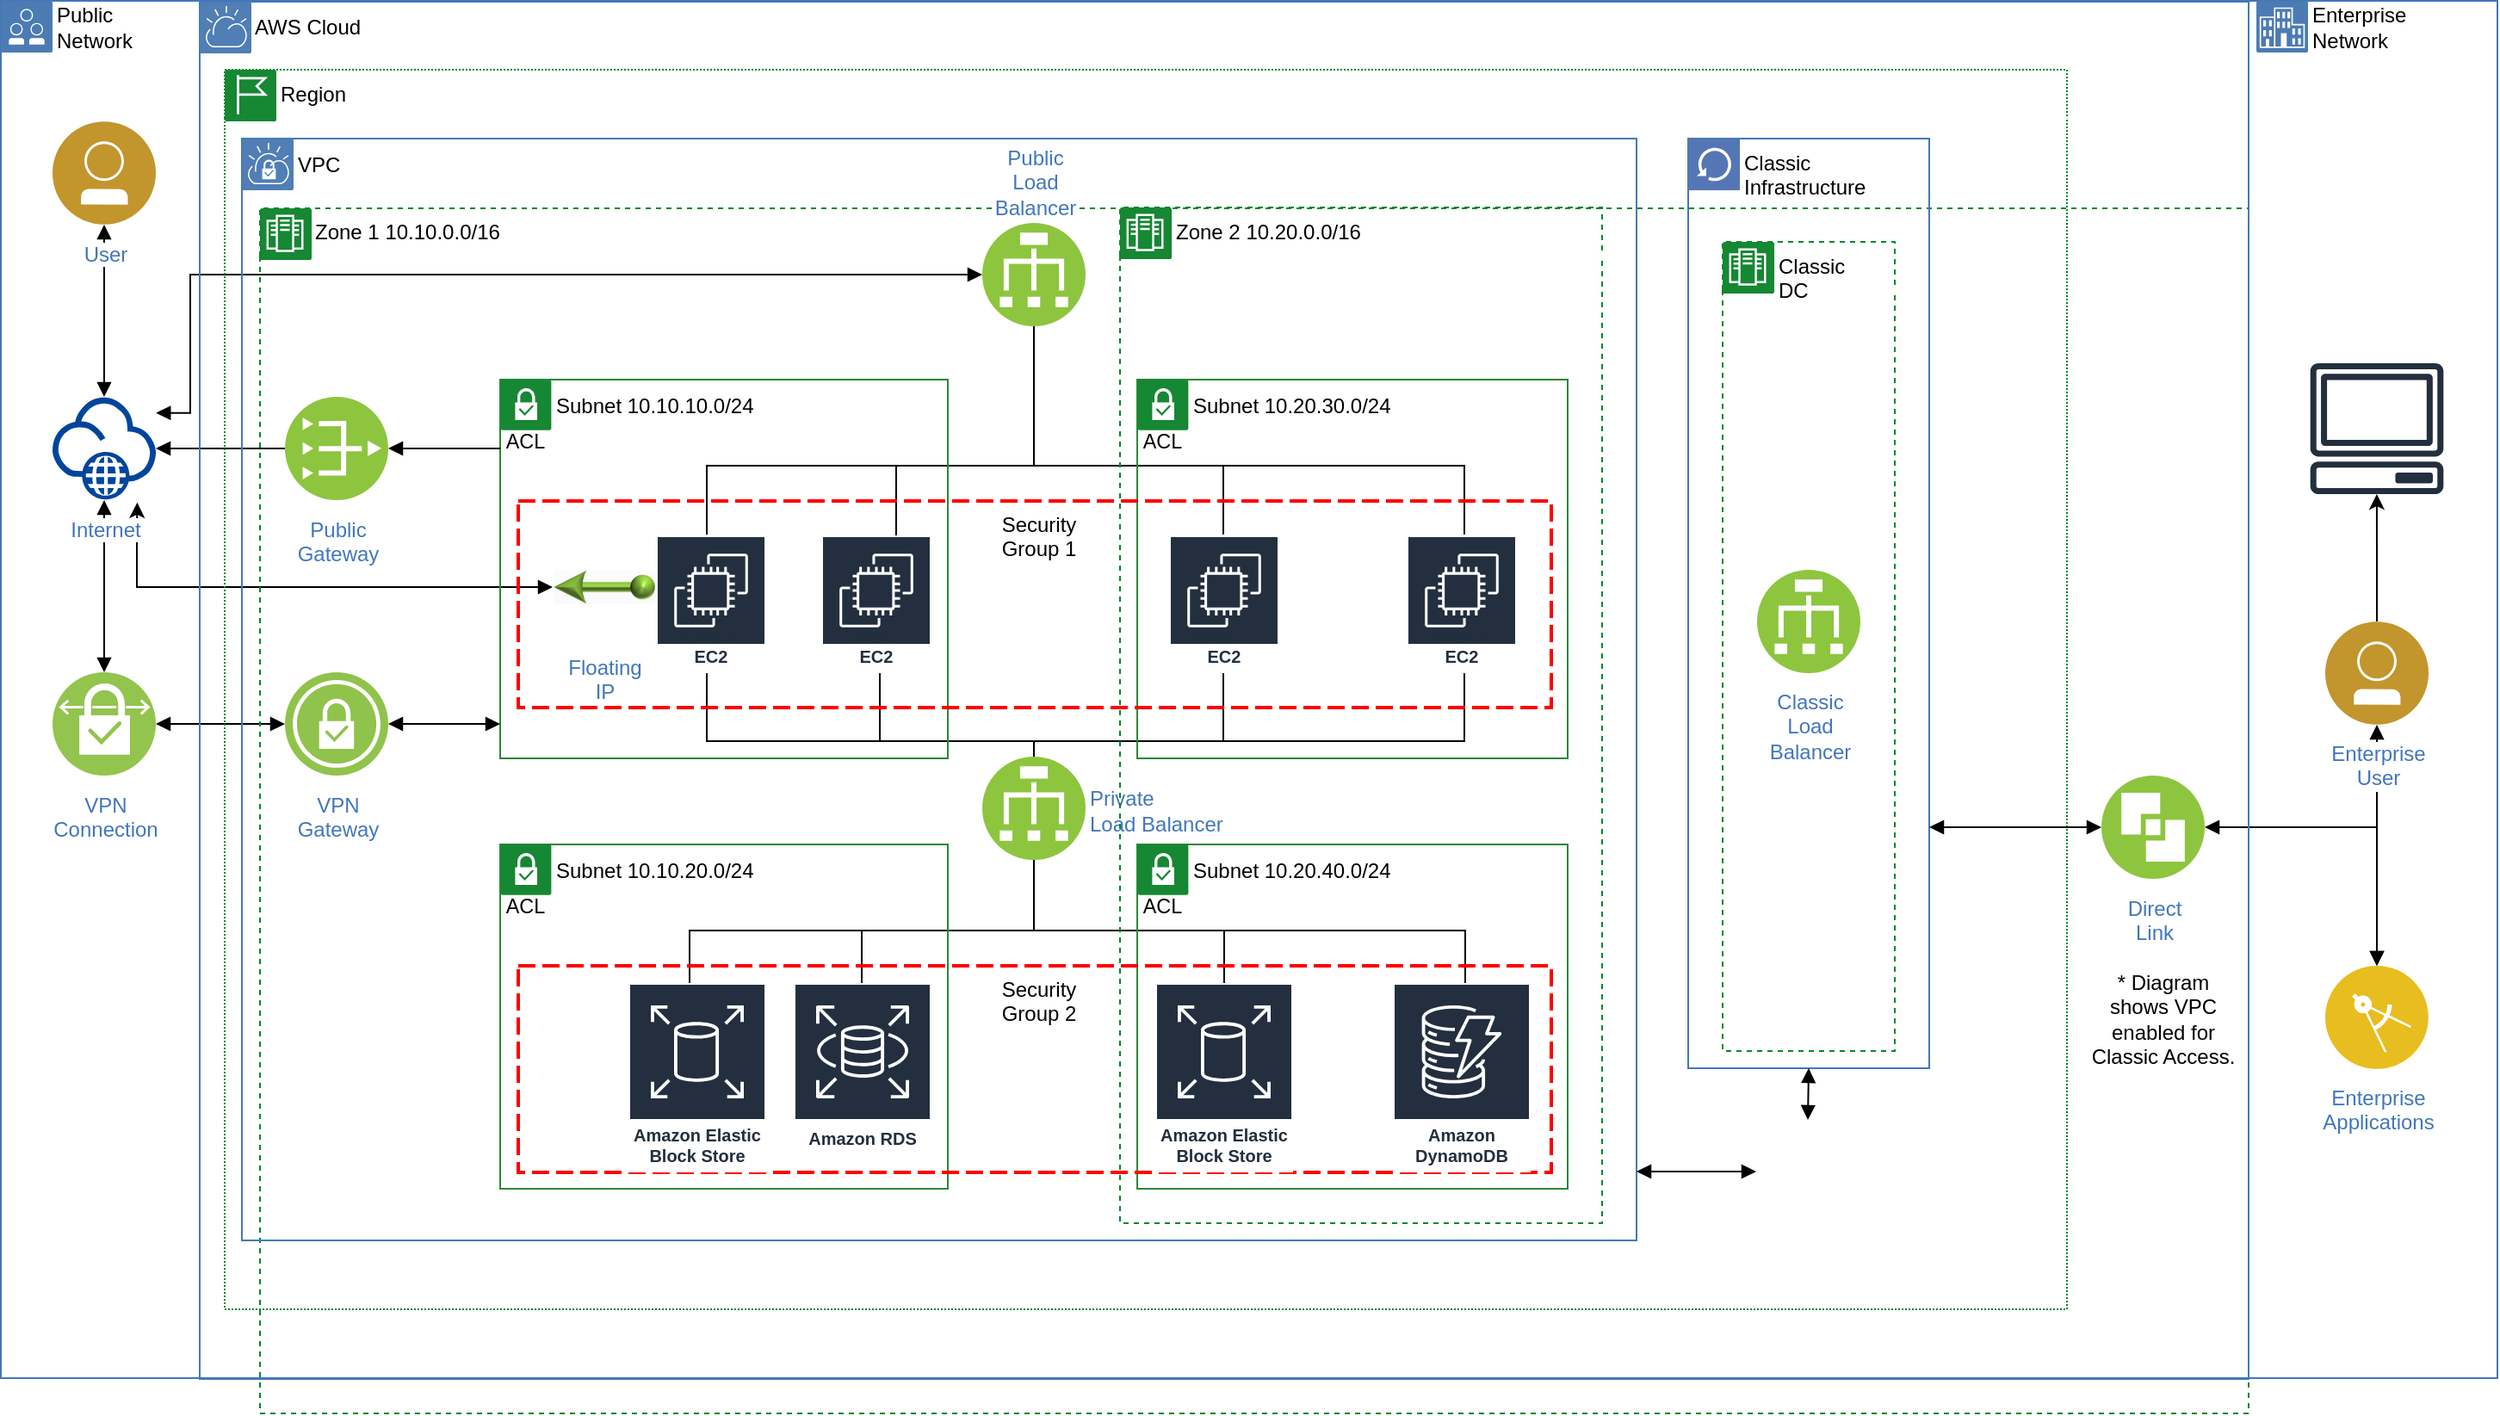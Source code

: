 <mxfile version="13.10.6" type="github">
  <diagram id="GNU3i8hCxYjH3E0Nk9u4" name="Page-1">
    <mxGraphModel dx="1673" dy="896" grid="1" gridSize="10" guides="1" tooltips="1" connect="1" arrows="1" fold="1" page="1" pageScale="1" pageWidth="850" pageHeight="1100" math="0" shadow="0">
      <root>
        <mxCell id="0" />
        <mxCell id="1" parent="0" />
        <mxCell id="FXCXVvDxTQtwc45PbP1s-120" style="edgeStyle=orthogonalEdgeStyle;rounded=0;orthogonalLoop=1;jettySize=auto;html=1;startArrow=block;startFill=1;endArrow=block;endFill=1;" parent="1" source="FXCXVvDxTQtwc45PbP1s-93" target="FXCXVvDxTQtwc45PbP1s-94" edge="1">
          <mxGeometry relative="1" as="geometry" />
        </mxCell>
        <mxCell id="FXCXVvDxTQtwc45PbP1s-121" style="edgeStyle=orthogonalEdgeStyle;rounded=0;orthogonalLoop=1;jettySize=auto;html=1;startArrow=block;startFill=1;endArrow=block;endFill=1;" parent="1" source="FXCXVvDxTQtwc45PbP1s-94" target="FXCXVvDxTQtwc45PbP1s-95" edge="1">
          <mxGeometry relative="1" as="geometry" />
        </mxCell>
        <mxCell id="FXCXVvDxTQtwc45PbP1s-122" style="edgeStyle=orthogonalEdgeStyle;rounded=0;orthogonalLoop=1;jettySize=auto;html=1;endArrow=block;endFill=1;" parent="1" source="FXCXVvDxTQtwc45PbP1s-96" target="FXCXVvDxTQtwc45PbP1s-94" edge="1">
          <mxGeometry relative="1" as="geometry" />
        </mxCell>
        <mxCell id="FXCXVvDxTQtwc45PbP1s-123" style="edgeStyle=orthogonalEdgeStyle;rounded=0;orthogonalLoop=1;jettySize=auto;html=1;startArrow=block;startFill=1;endArrow=block;endFill=1;entryX=1.002;entryY=0.156;entryDx=0;entryDy=0;entryPerimeter=0;" parent="1" source="FXCXVvDxTQtwc45PbP1s-103" target="FXCXVvDxTQtwc45PbP1s-94" edge="1">
          <mxGeometry relative="1" as="geometry">
            <Array as="points">
              <mxPoint x="233.5" y="308.5" />
              <mxPoint x="233.5" y="388.5" />
            </Array>
            <mxPoint x="223.5" y="389.5" as="targetPoint" />
          </mxGeometry>
        </mxCell>
        <mxCell id="FXCXVvDxTQtwc45PbP1s-124" style="edgeStyle=orthogonalEdgeStyle;rounded=0;orthogonalLoop=1;jettySize=auto;html=1;entryX=0.82;entryY=1.023;entryDx=0;entryDy=0;entryPerimeter=0;startArrow=block;startFill=1;" parent="1" source="FXCXVvDxTQtwc45PbP1s-100" target="FXCXVvDxTQtwc45PbP1s-94" edge="1">
          <mxGeometry relative="1" as="geometry">
            <Array as="points">
              <mxPoint x="202.5" y="489.5" />
              <mxPoint x="202.5" y="459.5" />
            </Array>
          </mxGeometry>
        </mxCell>
        <mxCell id="FXCXVvDxTQtwc45PbP1s-126" style="edgeStyle=orthogonalEdgeStyle;rounded=0;orthogonalLoop=1;jettySize=auto;html=1;endArrow=none;endFill=0;" parent="1" target="FXCXVvDxTQtwc45PbP1s-103" edge="1">
          <mxGeometry relative="1" as="geometry">
            <Array as="points">
              <mxPoint x="533.5" y="419.5" />
              <mxPoint x="723.5" y="419.5" />
            </Array>
            <mxPoint x="533.5" y="459.5" as="sourcePoint" />
          </mxGeometry>
        </mxCell>
        <mxCell id="FXCXVvDxTQtwc45PbP1s-127" style="edgeStyle=orthogonalEdgeStyle;rounded=0;orthogonalLoop=1;jettySize=auto;html=1;endArrow=none;endFill=0;" parent="1" target="FXCXVvDxTQtwc45PbP1s-103" edge="1">
          <mxGeometry relative="1" as="geometry">
            <Array as="points">
              <mxPoint x="643.5" y="419.5" />
              <mxPoint x="723.5" y="419.5" />
            </Array>
            <mxPoint x="643.471" y="461.534" as="sourcePoint" />
          </mxGeometry>
        </mxCell>
        <mxCell id="FXCXVvDxTQtwc45PbP1s-128" style="edgeStyle=orthogonalEdgeStyle;rounded=0;orthogonalLoop=1;jettySize=auto;html=1;endArrow=none;endFill=0;" parent="1" target="FXCXVvDxTQtwc45PbP1s-103" edge="1">
          <mxGeometry relative="1" as="geometry">
            <Array as="points">
              <mxPoint x="833.5" y="419.5" />
              <mxPoint x="723.5" y="419.5" />
            </Array>
            <mxPoint x="833.5" y="459.5" as="sourcePoint" />
          </mxGeometry>
        </mxCell>
        <mxCell id="FXCXVvDxTQtwc45PbP1s-129" style="edgeStyle=orthogonalEdgeStyle;rounded=0;orthogonalLoop=1;jettySize=auto;html=1;endArrow=none;endFill=0;" parent="1" target="FXCXVvDxTQtwc45PbP1s-103" edge="1">
          <mxGeometry relative="1" as="geometry">
            <Array as="points">
              <mxPoint x="973.5" y="419.5" />
              <mxPoint x="723.5" y="419.5" />
            </Array>
            <mxPoint x="973.5" y="459.5" as="sourcePoint" />
          </mxGeometry>
        </mxCell>
        <mxCell id="FXCXVvDxTQtwc45PbP1s-130" style="edgeStyle=orthogonalEdgeStyle;rounded=0;orthogonalLoop=1;jettySize=auto;html=1;endArrow=none;endFill=0;" parent="1" source="FXCXVvDxTQtwc45PbP1s-104" edge="1">
          <mxGeometry relative="1" as="geometry">
            <Array as="points">
              <mxPoint x="723.5" y="579.5" />
              <mxPoint x="533.5" y="579.5" />
            </Array>
            <mxPoint x="533.5" y="519.5" as="targetPoint" />
          </mxGeometry>
        </mxCell>
        <mxCell id="FXCXVvDxTQtwc45PbP1s-131" style="edgeStyle=orthogonalEdgeStyle;rounded=0;orthogonalLoop=1;jettySize=auto;html=1;endArrow=none;endFill=0;" parent="1" source="FXCXVvDxTQtwc45PbP1s-104" edge="1">
          <mxGeometry relative="1" as="geometry">
            <Array as="points">
              <mxPoint x="723.5" y="579.5" />
              <mxPoint x="633.5" y="579.5" />
            </Array>
            <mxPoint x="634" y="520" as="targetPoint" />
          </mxGeometry>
        </mxCell>
        <mxCell id="FXCXVvDxTQtwc45PbP1s-132" style="edgeStyle=orthogonalEdgeStyle;rounded=0;orthogonalLoop=1;jettySize=auto;html=1;endArrow=none;endFill=0;" parent="1" source="FXCXVvDxTQtwc45PbP1s-104" edge="1">
          <mxGeometry relative="1" as="geometry">
            <Array as="points">
              <mxPoint x="723.5" y="579.5" />
              <mxPoint x="833.5" y="579.5" />
            </Array>
            <mxPoint x="833.5" y="519.5" as="targetPoint" />
          </mxGeometry>
        </mxCell>
        <mxCell id="FXCXVvDxTQtwc45PbP1s-133" style="edgeStyle=orthogonalEdgeStyle;rounded=0;orthogonalLoop=1;jettySize=auto;html=1;endArrow=none;endFill=0;" parent="1" source="FXCXVvDxTQtwc45PbP1s-104" edge="1">
          <mxGeometry relative="1" as="geometry">
            <Array as="points">
              <mxPoint x="723.5" y="579.5" />
              <mxPoint x="973.5" y="579.5" />
            </Array>
            <mxPoint x="973.5" y="519.5" as="targetPoint" />
          </mxGeometry>
        </mxCell>
        <mxCell id="FXCXVvDxTQtwc45PbP1s-134" style="edgeStyle=orthogonalEdgeStyle;rounded=0;orthogonalLoop=1;jettySize=auto;html=1;startArrow=block;startFill=1;endArrow=block;endFill=1;" parent="1" source="FXCXVvDxTQtwc45PbP1s-95" target="FXCXVvDxTQtwc45PbP1s-97" edge="1">
          <mxGeometry relative="1" as="geometry" />
        </mxCell>
        <mxCell id="FXCXVvDxTQtwc45PbP1s-135" style="edgeStyle=orthogonalEdgeStyle;rounded=0;orthogonalLoop=1;jettySize=auto;html=1;endArrow=none;endFill=0;" parent="1" target="FXCXVvDxTQtwc45PbP1s-104" edge="1">
          <mxGeometry relative="1" as="geometry">
            <Array as="points">
              <mxPoint x="523.5" y="689.5" />
              <mxPoint x="723.5" y="689.5" />
            </Array>
            <mxPoint x="523.5" y="729.5" as="sourcePoint" />
          </mxGeometry>
        </mxCell>
        <mxCell id="FXCXVvDxTQtwc45PbP1s-136" style="edgeStyle=orthogonalEdgeStyle;rounded=0;orthogonalLoop=1;jettySize=auto;html=1;endArrow=none;endFill=0;" parent="1" target="FXCXVvDxTQtwc45PbP1s-104" edge="1">
          <mxGeometry relative="1" as="geometry">
            <Array as="points">
              <mxPoint x="623.5" y="689.5" />
              <mxPoint x="723.5" y="689.5" />
            </Array>
            <mxPoint x="623.5" y="729.5" as="sourcePoint" />
          </mxGeometry>
        </mxCell>
        <mxCell id="FXCXVvDxTQtwc45PbP1s-137" style="edgeStyle=orthogonalEdgeStyle;rounded=0;orthogonalLoop=1;jettySize=auto;html=1;endArrow=none;endFill=0;" parent="1" target="FXCXVvDxTQtwc45PbP1s-104" edge="1">
          <mxGeometry relative="1" as="geometry">
            <Array as="points">
              <mxPoint x="833.5" y="689.5" />
              <mxPoint x="723.5" y="689.5" />
            </Array>
            <mxPoint x="834" y="730" as="sourcePoint" />
          </mxGeometry>
        </mxCell>
        <mxCell id="FXCXVvDxTQtwc45PbP1s-138" style="edgeStyle=orthogonalEdgeStyle;rounded=0;orthogonalLoop=1;jettySize=auto;html=1;endArrow=none;endFill=0;" parent="1" target="FXCXVvDxTQtwc45PbP1s-104" edge="1">
          <mxGeometry relative="1" as="geometry">
            <Array as="points">
              <mxPoint x="973.5" y="689.5" />
              <mxPoint x="723.5" y="689.5" />
            </Array>
            <mxPoint x="974" y="730" as="sourcePoint" />
          </mxGeometry>
        </mxCell>
        <mxCell id="FXCXVvDxTQtwc45PbP1s-139" style="edgeStyle=orthogonalEdgeStyle;rounded=0;orthogonalLoop=1;jettySize=auto;html=1;endArrow=block;endFill=1;startArrow=block;startFill=1;" parent="1" source="FXCXVvDxTQtwc45PbP1s-114" target="FXCXVvDxTQtwc45PbP1s-118" edge="1">
          <mxGeometry relative="1" as="geometry">
            <Array as="points">
              <mxPoint x="1413.5" y="629.5" />
              <mxPoint x="1413.5" y="629.5" />
            </Array>
          </mxGeometry>
        </mxCell>
        <mxCell id="FXCXVvDxTQtwc45PbP1s-141" style="edgeStyle=orthogonalEdgeStyle;rounded=0;orthogonalLoop=1;jettySize=auto;html=1;endArrow=block;endFill=1;startArrow=block;startFill=1;" parent="1" source="FXCXVvDxTQtwc45PbP1s-118" target="FXCXVvDxTQtwc45PbP1s-117" edge="1">
          <mxGeometry relative="1" as="geometry" />
        </mxCell>
        <mxCell id="FXCXVvDxTQtwc45PbP1s-143" value="Subnet 10.10.20.0/24" style="swimlane;fontStyle=0;horizontal=1;collapsible=0;startSize=28;swimlaneLine=0;swimlaneFillColor=none;fillColor=none;rounded=0;whiteSpace=wrap;html=1;absoluteArcSize=1;arcSize=12;strokeColor=#2A8838;verticalAlign=top;align=left;spacingLeft=30;spacingTop=1;dashed=0;strokeWidth=1;" parent="1" vertex="1">
          <mxGeometry x="413.5" y="639.5" width="260" height="200" as="geometry" />
        </mxCell>
        <mxCell id="FXCXVvDxTQtwc45PbP1s-144" value="" style="aspect=fixed;perimeter=ellipsePerimeter;html=1;align=center;shadow=0;dashed=0;fontColor=#4277BB;labelBackgroundColor=#ffffff;fontSize=12;spacingTop=3;image;image=img/lib/ibm/vpc/SubnetTag.svg;part=1;" parent="FXCXVvDxTQtwc45PbP1s-143" vertex="1">
          <mxGeometry width="30" height="40" as="geometry" />
        </mxCell>
        <mxCell id="FXCXVvDxTQtwc45PbP1s-147" value="Subnet 10.20.40.0/24" style="swimlane;fontStyle=0;horizontal=1;collapsible=0;startSize=28;swimlaneLine=0;swimlaneFillColor=none;fillColor=none;rounded=0;whiteSpace=wrap;html=1;absoluteArcSize=1;arcSize=12;strokeColor=#2A8838;verticalAlign=top;align=left;spacingLeft=30;spacingTop=1;dashed=0;strokeWidth=1;" parent="1" vertex="1">
          <mxGeometry x="783.5" y="639.5" width="250" height="200" as="geometry" />
        </mxCell>
        <mxCell id="FXCXVvDxTQtwc45PbP1s-148" value="" style="aspect=fixed;perimeter=ellipsePerimeter;html=1;align=center;shadow=0;dashed=0;fontColor=#4277BB;labelBackgroundColor=#ffffff;fontSize=12;spacingTop=3;image;image=img/lib/ibm/vpc/SubnetTag.svg;part=1;" parent="FXCXVvDxTQtwc45PbP1s-147" vertex="1">
          <mxGeometry width="30" height="40" as="geometry" />
        </mxCell>
        <mxCell id="FXCXVvDxTQtwc45PbP1s-149" value="Subnet 10.10.10.0/24" style="swimlane;fontStyle=0;horizontal=1;collapsible=0;startSize=28;swimlaneLine=0;swimlaneFillColor=none;fillColor=none;rounded=0;whiteSpace=wrap;html=1;absoluteArcSize=1;arcSize=12;strokeColor=#2A8838;verticalAlign=top;align=left;spacingLeft=30;spacingTop=1;dashed=0;strokeWidth=1;" parent="1" vertex="1">
          <mxGeometry x="413.5" y="369.5" width="260" height="220" as="geometry" />
        </mxCell>
        <mxCell id="FXCXVvDxTQtwc45PbP1s-150" value="" style="aspect=fixed;perimeter=ellipsePerimeter;html=1;align=center;shadow=0;dashed=0;fontColor=#4277BB;labelBackgroundColor=#ffffff;fontSize=12;spacingTop=3;image;image=img/lib/ibm/vpc/SubnetTag.svg;part=1;" parent="FXCXVvDxTQtwc45PbP1s-149" vertex="1">
          <mxGeometry width="30" height="40" as="geometry" />
        </mxCell>
        <mxCell id="FXCXVvDxTQtwc45PbP1s-151" value="Subnet 10.20.30.0/24" style="swimlane;fontStyle=0;horizontal=1;collapsible=0;startSize=28;swimlaneLine=0;swimlaneFillColor=none;fillColor=none;rounded=0;whiteSpace=wrap;html=1;absoluteArcSize=1;arcSize=12;strokeColor=#2A8838;verticalAlign=top;align=left;spacingLeft=30;spacingTop=1;dashed=0;strokeWidth=1;" parent="1" vertex="1">
          <mxGeometry x="783.5" y="369.5" width="250" height="220" as="geometry" />
        </mxCell>
        <mxCell id="FXCXVvDxTQtwc45PbP1s-152" value="" style="aspect=fixed;perimeter=ellipsePerimeter;html=1;align=center;shadow=0;dashed=0;fontColor=#4277BB;labelBackgroundColor=#ffffff;fontSize=12;spacingTop=3;image;image=img/lib/ibm/vpc/SubnetTag.svg;part=1;" parent="FXCXVvDxTQtwc45PbP1s-151" vertex="1">
          <mxGeometry width="30" height="40" as="geometry" />
        </mxCell>
        <mxCell id="FXCXVvDxTQtwc45PbP1s-153" value="Zone 1 10.10.0.0/16" style="swimlane;fontStyle=0;horizontal=1;collapsible=0;startSize=28;swimlaneLine=0;swimlaneFillColor=none;fillColor=none;rounded=0;whiteSpace=wrap;html=1;absoluteArcSize=1;arcSize=0;strokeColor=#00882B;verticalAlign=top;align=left;spacingLeft=30;dashed=1;strokeWidth=1;container=1;" parent="1" vertex="1">
          <mxGeometry x="274" y="270" width="1155" height="700" as="geometry" />
        </mxCell>
        <mxCell id="FXCXVvDxTQtwc45PbP1s-154" value="" style="aspect=fixed;perimeter=ellipsePerimeter;html=1;align=center;shadow=0;dashed=0;fontColor=#4277BB;labelBackgroundColor=#ffffff;fontSize=12;spacingTop=3;image;image=img/lib/ibm/vpc/ZoneTag.svg;part=1;" parent="FXCXVvDxTQtwc45PbP1s-153" vertex="1">
          <mxGeometry width="30" height="30" as="geometry" />
        </mxCell>
        <mxCell id="FXCXVvDxTQtwc45PbP1s-159" value="Security&lt;br&gt;Group 2" style="rounded=0;whiteSpace=wrap;html=1;absoluteArcSize=1;arcSize=0;strokeColor=#FD0000;fillColor=none;verticalAlign=top;align=center;spacingLeft=5;dashed=1;dashPattern=5 2;labelPosition=center;verticalLabelPosition=middle;strokeWidth=2;" parent="FXCXVvDxTQtwc45PbP1s-153" vertex="1">
          <mxGeometry x="150" y="440" width="600" height="120" as="geometry" />
        </mxCell>
        <mxCell id="FXCXVvDxTQtwc45PbP1s-160" value="Security&lt;br&gt;Group 1" style="rounded=0;whiteSpace=wrap;html=1;absoluteArcSize=1;arcSize=0;strokeColor=#FD0000;fillColor=none;verticalAlign=top;align=center;spacingLeft=5;dashed=1;dashPattern=5 2;labelPosition=center;verticalLabelPosition=middle;strokeWidth=2;" parent="FXCXVvDxTQtwc45PbP1s-153" vertex="1">
          <mxGeometry x="150" y="170" width="600" height="120" as="geometry" />
        </mxCell>
        <mxCell id="FXCXVvDxTQtwc45PbP1s-100" value="Floating&lt;br&gt;IP" style="aspect=fixed;perimeter=ellipsePerimeter;html=1;align=center;shadow=0;dashed=0;fontColor=#4277BB;labelBackgroundColor=#ffffff;fontSize=12;spacingTop=3;image;image=img/lib/ibm/vpc/FloatingIP.svg;flipH=1;" parent="FXCXVvDxTQtwc45PbP1s-153" vertex="1">
          <mxGeometry x="170" y="190" width="60" height="60" as="geometry" />
        </mxCell>
        <mxCell id="MIL3UYVcRwOKUu0OYdYa-2" value="Amazon EC2" style="outlineConnect=0;fontColor=#232F3E;gradientColor=none;strokeColor=#ffffff;fillColor=#232F3E;dashed=0;verticalLabelPosition=middle;verticalAlign=bottom;align=center;html=1;whiteSpace=wrap;fontSize=10;fontStyle=1;spacing=3;shape=mxgraph.aws4.productIcon;prIcon=mxgraph.aws4.ec2;" vertex="1" parent="FXCXVvDxTQtwc45PbP1s-153">
          <mxGeometry x="230" y="190" width="64" height="80" as="geometry" />
        </mxCell>
        <mxCell id="MIL3UYVcRwOKUu0OYdYa-3" value="Amazon EC2" style="outlineConnect=0;fontColor=#232F3E;gradientColor=none;strokeColor=#ffffff;fillColor=#232F3E;dashed=0;verticalLabelPosition=middle;verticalAlign=bottom;align=center;html=1;whiteSpace=wrap;fontSize=10;fontStyle=1;spacing=3;shape=mxgraph.aws4.productIcon;prIcon=mxgraph.aws4.ec2;" vertex="1" parent="FXCXVvDxTQtwc45PbP1s-153">
          <mxGeometry x="326" y="190" width="64" height="80" as="geometry" />
        </mxCell>
        <mxCell id="MIL3UYVcRwOKUu0OYdYa-4" value="Amazon EC2" style="outlineConnect=0;fontColor=#232F3E;gradientColor=none;strokeColor=#ffffff;fillColor=#232F3E;dashed=0;verticalLabelPosition=middle;verticalAlign=bottom;align=center;html=1;whiteSpace=wrap;fontSize=10;fontStyle=1;spacing=3;shape=mxgraph.aws4.productIcon;prIcon=mxgraph.aws4.ec2;" vertex="1" parent="FXCXVvDxTQtwc45PbP1s-153">
          <mxGeometry x="528" y="190" width="64" height="80" as="geometry" />
        </mxCell>
        <mxCell id="MIL3UYVcRwOKUu0OYdYa-5" value="Amazon EC2" style="outlineConnect=0;fontColor=#232F3E;gradientColor=none;strokeColor=#ffffff;fillColor=#232F3E;dashed=0;verticalLabelPosition=middle;verticalAlign=bottom;align=center;html=1;whiteSpace=wrap;fontSize=10;fontStyle=1;spacing=3;shape=mxgraph.aws4.productIcon;prIcon=mxgraph.aws4.ec2;" vertex="1" parent="FXCXVvDxTQtwc45PbP1s-153">
          <mxGeometry x="666" y="190" width="64" height="80" as="geometry" />
        </mxCell>
        <mxCell id="FXCXVvDxTQtwc45PbP1s-170" value="AWS Cloud" style="swimlane;fontStyle=0;horizontal=1;collapsible=0;startSize=28;swimlaneLine=0;swimlaneFillColor=none;fillColor=none;rounded=0;whiteSpace=wrap;html=1;absoluteArcSize=1;arcSize=12;strokeColor=#417CB9;verticalAlign=top;align=left;spacingLeft=30;spacingTop=1;dashed=0;strokeWidth=1;" parent="FXCXVvDxTQtwc45PbP1s-153" vertex="1">
          <mxGeometry x="-35" y="-120" width="1190" height="800" as="geometry" />
        </mxCell>
        <mxCell id="FXCXVvDxTQtwc45PbP1s-171" value="" style="aspect=fixed;perimeter=ellipsePerimeter;html=1;align=center;shadow=0;dashed=0;fontColor=#4277BB;labelBackgroundColor=#ffffff;fontSize=12;spacingTop=3;image;image=img/lib/ibm/vpc/CloudTag.svg;part=1;" parent="FXCXVvDxTQtwc45PbP1s-170" vertex="1">
          <mxGeometry width="30" height="30" as="geometry" />
        </mxCell>
        <mxCell id="8mZ1clYOEjptnx82fnUx-1" value="* Diagram&lt;br&gt;shows VPC&lt;br&gt;enabled for&lt;br&gt;Classic Access." style="text;html=1;resizable=0;points=[];autosize=1;align=center;verticalAlign=top;spacingTop=-4;" parent="FXCXVvDxTQtwc45PbP1s-170" vertex="1">
          <mxGeometry x="1090" y="560" width="100" height="50" as="geometry" />
        </mxCell>
        <mxCell id="MIL3UYVcRwOKUu0OYdYa-7" value="Amazon RDS" style="outlineConnect=0;fontColor=#232F3E;gradientColor=none;strokeColor=#ffffff;fillColor=#232F3E;dashed=0;verticalLabelPosition=middle;verticalAlign=bottom;align=center;html=1;whiteSpace=wrap;fontSize=10;fontStyle=1;spacing=3;shape=mxgraph.aws4.productIcon;prIcon=mxgraph.aws4.rds;" vertex="1" parent="FXCXVvDxTQtwc45PbP1s-153">
          <mxGeometry x="310" y="450" width="80" height="100" as="geometry" />
        </mxCell>
        <mxCell id="MIL3UYVcRwOKUu0OYdYa-8" value="Amazon Elastic Block Store" style="outlineConnect=0;fontColor=#232F3E;gradientColor=none;strokeColor=#ffffff;fillColor=#232F3E;dashed=0;verticalLabelPosition=middle;verticalAlign=bottom;align=center;html=1;whiteSpace=wrap;fontSize=10;fontStyle=1;spacing=3;shape=mxgraph.aws4.productIcon;prIcon=mxgraph.aws4.elastic_block_store;" vertex="1" parent="FXCXVvDxTQtwc45PbP1s-153">
          <mxGeometry x="214" y="450" width="80" height="110" as="geometry" />
        </mxCell>
        <mxCell id="MIL3UYVcRwOKUu0OYdYa-24" value="Amazon Elastic Block Store" style="outlineConnect=0;fontColor=#232F3E;gradientColor=none;strokeColor=#ffffff;fillColor=#232F3E;dashed=0;verticalLabelPosition=middle;verticalAlign=bottom;align=center;html=1;whiteSpace=wrap;fontSize=10;fontStyle=1;spacing=3;shape=mxgraph.aws4.productIcon;prIcon=mxgraph.aws4.elastic_block_store;" vertex="1" parent="FXCXVvDxTQtwc45PbP1s-153">
          <mxGeometry x="520" y="450" width="80" height="110" as="geometry" />
        </mxCell>
        <mxCell id="MIL3UYVcRwOKUu0OYdYa-25" value="Amazon DynamoDB" style="outlineConnect=0;fontColor=#232F3E;gradientColor=none;strokeColor=#ffffff;fillColor=#232F3E;dashed=0;verticalLabelPosition=middle;verticalAlign=bottom;align=center;html=1;whiteSpace=wrap;fontSize=10;fontStyle=1;spacing=3;shape=mxgraph.aws4.productIcon;prIcon=mxgraph.aws4.dynamodb;" vertex="1" parent="FXCXVvDxTQtwc45PbP1s-153">
          <mxGeometry x="658" y="450" width="80" height="110" as="geometry" />
        </mxCell>
        <mxCell id="FXCXVvDxTQtwc45PbP1s-155" value="Classic&lt;br&gt;DC" style="swimlane;fontStyle=0;horizontal=1;collapsible=0;startSize=28;swimlaneLine=0;swimlaneFillColor=none;fillColor=none;rounded=0;whiteSpace=wrap;html=1;absoluteArcSize=1;arcSize=0;strokeColor=#00882B;verticalAlign=top;align=left;spacingLeft=30;dashed=1;strokeWidth=1;container=1;" parent="1" vertex="1">
          <mxGeometry x="1123.5" y="289.5" width="100" height="470" as="geometry" />
        </mxCell>
        <mxCell id="FXCXVvDxTQtwc45PbP1s-156" value="" style="aspect=fixed;perimeter=ellipsePerimeter;html=1;align=center;shadow=0;dashed=0;fontColor=#4277BB;labelBackgroundColor=#ffffff;fontSize=12;spacingTop=3;image;image=img/lib/ibm/vpc/ZoneTag.svg;part=1;" parent="FXCXVvDxTQtwc45PbP1s-155" vertex="1">
          <mxGeometry width="30" height="30" as="geometry" />
        </mxCell>
        <mxCell id="FXCXVvDxTQtwc45PbP1s-110" value="Classic&lt;br&gt;Load&lt;br&gt;Balancer" style="aspect=fixed;perimeter=ellipsePerimeter;html=1;align=center;shadow=0;dashed=0;fontColor=#4277BB;labelBackgroundColor=#ffffff;fontSize=12;spacingTop=3;image;image=img/lib/ibm/vpc/LoadBalancer.svg;" parent="FXCXVvDxTQtwc45PbP1s-155" vertex="1">
          <mxGeometry x="20" y="190.5" width="60" height="60" as="geometry" />
        </mxCell>
        <mxCell id="FXCXVvDxTQtwc45PbP1s-157" value="Classic Infrastructure" style="swimlane;fontStyle=0;horizontal=1;collapsible=0;startSize=28;swimlaneLine=0;swimlaneFillColor=none;fillColor=none;rounded=0;whiteSpace=wrap;html=1;absoluteArcSize=1;arcSize=0;strokeColor=#4376BB;verticalAlign=top;align=left;spacingLeft=30;dashed=0;strokeWidth=1;container=1;" parent="1" vertex="1">
          <mxGeometry x="1103.5" y="229.5" width="140" height="540" as="geometry" />
        </mxCell>
        <mxCell id="FXCXVvDxTQtwc45PbP1s-158" value="" style="aspect=fixed;perimeter=ellipsePerimeter;html=1;align=center;shadow=0;dashed=0;fontColor=#4277BB;labelBackgroundColor=#ffffff;fontSize=12;spacingTop=3;image;image=img/lib/ibm/vpc/ClassicInfrastructure.svg;part=1;" parent="FXCXVvDxTQtwc45PbP1s-157" vertex="1">
          <mxGeometry width="30" height="30" as="geometry" />
        </mxCell>
        <mxCell id="FXCXVvDxTQtwc45PbP1s-161" value="VPC" style="swimlane;fontStyle=0;horizontal=1;collapsible=0;startSize=28;swimlaneLine=0;swimlaneFillColor=none;fillColor=none;rounded=0;whiteSpace=wrap;html=1;absoluteArcSize=1;arcSize=12;strokeColor=#417CB9;verticalAlign=top;align=left;spacingLeft=30;spacingTop=1;dashed=0;strokeWidth=1;" parent="1" vertex="1">
          <mxGeometry x="263.5" y="229.5" width="810" height="640" as="geometry" />
        </mxCell>
        <mxCell id="FXCXVvDxTQtwc45PbP1s-162" value="" style="aspect=fixed;perimeter=ellipsePerimeter;html=1;align=center;shadow=0;dashed=0;fontColor=#4277BB;labelBackgroundColor=#ffffff;fontSize=12;spacingTop=3;image;image=img/lib/ibm/vpc/VPCTag.svg;part=1;" parent="FXCXVvDxTQtwc45PbP1s-161" vertex="1">
          <mxGeometry width="30" height="30" as="geometry" />
        </mxCell>
        <mxCell id="FXCXVvDxTQtwc45PbP1s-163" value="Region" style="swimlane;fontStyle=0;horizontal=1;collapsible=0;startSize=28;swimlaneLine=0;swimlaneFillColor=none;fillColor=none;rounded=0;whiteSpace=wrap;html=1;absoluteArcSize=1;arcSize=0;strokeColor=#00882B;verticalAlign=top;align=left;spacingLeft=30;dashed=1;strokeWidth=1;container=1;dashPattern=1 1;" parent="1" vertex="1">
          <mxGeometry x="253.5" y="189.5" width="1070" height="720" as="geometry" />
        </mxCell>
        <mxCell id="FXCXVvDxTQtwc45PbP1s-164" value="" style="aspect=fixed;perimeter=ellipsePerimeter;html=1;align=center;shadow=0;dashed=0;fontColor=#4277BB;labelBackgroundColor=#ffffff;fontSize=12;spacingTop=3;image;image=img/lib/ibm/vpc/RegionTag.svg;part=1;" parent="FXCXVvDxTQtwc45PbP1s-163" vertex="1">
          <mxGeometry width="30" height="30" as="geometry" />
        </mxCell>
        <mxCell id="FXCXVvDxTQtwc45PbP1s-167" value="" style="swimlane;fontStyle=0;horizontal=1;collapsible=0;startSize=28;swimlaneLine=0;swimlaneFillColor=none;fillColor=none;rounded=0;whiteSpace=wrap;html=1;absoluteArcSize=1;arcSize=0;strokeColor=#4376BB;verticalAlign=top;align=left;spacingLeft=5;dashed=0;strokeWidth=1;container=1;" parent="1" vertex="1">
          <mxGeometry x="123.5" y="149.5" width="1450" height="800" as="geometry" />
        </mxCell>
        <mxCell id="FXCXVvDxTQtwc45PbP1s-168" value="Public&lt;br&gt;Network" style="aspect=fixed;perimeter=ellipsePerimeter;html=1;align=left;shadow=0;dashed=0;labelBackgroundColor=none;fontSize=12;spacingTop=0;image;image=img/lib/ibm/vpc/PublicTag.svg;part=1;labelPosition=right;verticalLabelPosition=middle;verticalAlign=middle;" parent="FXCXVvDxTQtwc45PbP1s-167" vertex="1">
          <mxGeometry width="30" height="30" as="geometry" />
        </mxCell>
        <mxCell id="FXCXVvDxTQtwc45PbP1s-169" value="Enterprise&lt;br&gt;Network" style="aspect=fixed;perimeter=ellipsePerimeter;html=1;align=left;shadow=0;dashed=0;labelBackgroundColor=none;fontSize=12;spacingTop=0;image;image=img/lib/ibm/vpc/EnterpriseTag.svg;part=1;labelPosition=right;verticalLabelPosition=middle;verticalAlign=middle;" parent="FXCXVvDxTQtwc45PbP1s-167" vertex="1">
          <mxGeometry x="1310" width="30" height="30" as="geometry" />
        </mxCell>
        <mxCell id="FXCXVvDxTQtwc45PbP1s-118" value="Enterprise&lt;br&gt;Applications" style="aspect=fixed;perimeter=ellipsePerimeter;html=1;align=center;shadow=0;dashed=0;fontColor=#4277BB;labelBackgroundColor=#ffffff;fontSize=12;spacingTop=3;image;image=img/lib/ibm/applications/mobile_app.svg;" parent="FXCXVvDxTQtwc45PbP1s-167" vertex="1">
          <mxGeometry x="1350" y="560.5" width="60" height="60" as="geometry" />
        </mxCell>
        <mxCell id="MIL3UYVcRwOKUu0OYdYa-26" value="" style="outlineConnect=0;fontColor=#232F3E;gradientColor=none;fillColor=#232F3E;strokeColor=none;dashed=0;verticalLabelPosition=bottom;verticalAlign=top;align=center;html=1;fontSize=12;fontStyle=0;aspect=fixed;pointerEvents=1;shape=mxgraph.aws4.client;" vertex="1" parent="FXCXVvDxTQtwc45PbP1s-167">
          <mxGeometry x="1341" y="210.5" width="78" height="76" as="geometry" />
        </mxCell>
        <mxCell id="HwulmQ-oOyahczQ6ZAeN-1" style="edgeStyle=orthogonalEdgeStyle;rounded=0;orthogonalLoop=1;jettySize=auto;html=1;endArrow=block;endFill=1;" parent="1" target="FXCXVvDxTQtwc45PbP1s-96" edge="1">
          <mxGeometry relative="1" as="geometry">
            <mxPoint x="413.5" y="409.5" as="sourcePoint" />
            <Array as="points">
              <mxPoint x="413.5" y="409.5" />
            </Array>
          </mxGeometry>
        </mxCell>
        <mxCell id="HwulmQ-oOyahczQ6ZAeN-2" style="edgeStyle=orthogonalEdgeStyle;rounded=0;orthogonalLoop=1;jettySize=auto;html=1;endArrow=block;endFill=1;startArrow=block;startFill=1;" parent="1" source="FXCXVvDxTQtwc45PbP1s-97" edge="1">
          <mxGeometry relative="1" as="geometry">
            <mxPoint x="413.5" y="569.5" as="targetPoint" />
          </mxGeometry>
        </mxCell>
        <mxCell id="HwulmQ-oOyahczQ6ZAeN-7" style="edgeStyle=orthogonalEdgeStyle;rounded=0;orthogonalLoop=1;jettySize=auto;html=1;endArrow=block;endFill=1;startArrow=block;startFill=1;" parent="1" source="FXCXVvDxTQtwc45PbP1s-114" edge="1">
          <mxGeometry relative="1" as="geometry">
            <mxPoint x="1243.5" y="629.5" as="targetPoint" />
          </mxGeometry>
        </mxCell>
        <mxCell id="HwulmQ-oOyahczQ6ZAeN-8" style="edgeStyle=elbowEdgeStyle;rounded=0;orthogonalLoop=1;jettySize=auto;html=1;endArrow=block;endFill=1;startArrow=block;startFill=1;" parent="1" edge="1">
          <mxGeometry relative="1" as="geometry">
            <mxPoint x="1173.5" y="769.5" as="targetPoint" />
            <mxPoint x="1173" y="799.5" as="sourcePoint" />
          </mxGeometry>
        </mxCell>
        <mxCell id="HwulmQ-oOyahczQ6ZAeN-9" style="edgeStyle=orthogonalEdgeStyle;rounded=0;orthogonalLoop=1;jettySize=auto;html=1;endArrow=block;endFill=1;startArrow=block;startFill=1;" parent="1" edge="1">
          <mxGeometry relative="1" as="geometry">
            <mxPoint x="1073.5" y="829.5" as="targetPoint" />
            <mxPoint x="1143" y="829.5" as="sourcePoint" />
          </mxGeometry>
        </mxCell>
        <mxCell id="MIL3UYVcRwOKUu0OYdYa-27" style="edgeStyle=orthogonalEdgeStyle;rounded=0;orthogonalLoop=1;jettySize=auto;html=1;" edge="1" parent="1" source="FXCXVvDxTQtwc45PbP1s-117" target="MIL3UYVcRwOKUu0OYdYa-26">
          <mxGeometry relative="1" as="geometry" />
        </mxCell>
        <mxCell id="FXCXVvDxTQtwc45PbP1s-115" value="Icons" style="" parent="0" />
        <mxCell id="FXCXVvDxTQtwc45PbP1s-93" value="User" style="aspect=fixed;perimeter=ellipsePerimeter;html=1;align=center;shadow=0;dashed=0;fontColor=#4277BB;labelBackgroundColor=#ffffff;fontSize=12;spacingTop=3;image;image=img/lib/ibm/users/user.svg;" parent="FXCXVvDxTQtwc45PbP1s-115" vertex="1">
          <mxGeometry x="153.5" y="219.5" width="60" height="60" as="geometry" />
        </mxCell>
        <mxCell id="FXCXVvDxTQtwc45PbP1s-94" value="Internet" style="aspect=fixed;perimeter=ellipsePerimeter;html=1;align=center;shadow=0;dashed=0;fontColor=#4277BB;labelBackgroundColor=#ffffff;fontSize=12;spacingTop=3;image;image=img/lib/ibm/vpc/Internet.svg;" parent="FXCXVvDxTQtwc45PbP1s-115" vertex="1">
          <mxGeometry x="153.5" y="379.5" width="60" height="60" as="geometry" />
        </mxCell>
        <mxCell id="FXCXVvDxTQtwc45PbP1s-95" value="VPN&lt;br&gt;Connection" style="aspect=fixed;perimeter=ellipsePerimeter;html=1;align=center;shadow=0;dashed=0;fontColor=#4277BB;labelBackgroundColor=#ffffff;fontSize=12;spacingTop=3;image;image=img/lib/ibm/vpc/VPNConnection.svg;" parent="FXCXVvDxTQtwc45PbP1s-115" vertex="1">
          <mxGeometry x="153.5" y="539.5" width="60" height="60" as="geometry" />
        </mxCell>
        <mxCell id="FXCXVvDxTQtwc45PbP1s-96" value="Public&lt;br&gt;Gateway" style="aspect=fixed;perimeter=ellipsePerimeter;html=1;align=center;shadow=0;dashed=0;fontColor=#4277BB;labelBackgroundColor=#ffffff;fontSize=12;spacingTop=3;image;image=img/lib/ibm/vpc/PublicGateway.svg;" parent="FXCXVvDxTQtwc45PbP1s-115" vertex="1">
          <mxGeometry x="288.5" y="379.5" width="60" height="60" as="geometry" />
        </mxCell>
        <mxCell id="FXCXVvDxTQtwc45PbP1s-97" value="VPN&lt;br&gt;Gateway" style="aspect=fixed;perimeter=ellipsePerimeter;html=1;align=center;shadow=0;dashed=0;fontColor=#4277BB;labelBackgroundColor=#ffffff;fontSize=12;spacingTop=3;image;image=img/lib/ibm/vpc/VPNGateway.svg;" parent="FXCXVvDxTQtwc45PbP1s-115" vertex="1">
          <mxGeometry x="288.5" y="539.5" width="60" height="60" as="geometry" />
        </mxCell>
        <mxCell id="FXCXVvDxTQtwc45PbP1s-103" value="Public&lt;br&gt;Load&lt;br&gt;Balancer" style="aspect=fixed;perimeter=ellipsePerimeter;html=1;align=center;shadow=0;dashed=0;fontColor=#4277BB;labelBackgroundColor=#ffffff;fontSize=12;spacingTop=3;image;image=img/lib/ibm/vpc/LoadBalancer.svg;labelPosition=center;verticalLabelPosition=top;verticalAlign=bottom;" parent="FXCXVvDxTQtwc45PbP1s-115" vertex="1">
          <mxGeometry x="693.5" y="278.5" width="60" height="60" as="geometry" />
        </mxCell>
        <mxCell id="FXCXVvDxTQtwc45PbP1s-104" value="Private &lt;br&gt;Load Balancer" style="aspect=fixed;perimeter=ellipsePerimeter;html=1;align=left;shadow=0;dashed=0;fontColor=#4277BB;labelBackgroundColor=#ffffff;fontSize=12;spacingTop=3;image;image=img/lib/ibm/vpc/LoadBalancer.svg;labelPosition=right;verticalLabelPosition=middle;verticalAlign=middle;" parent="FXCXVvDxTQtwc45PbP1s-115" vertex="1">
          <mxGeometry x="693.5" y="588.5" width="60" height="60" as="geometry" />
        </mxCell>
        <mxCell id="FXCXVvDxTQtwc45PbP1s-114" value="Direct&lt;br&gt;Link" style="aspect=fixed;perimeter=ellipsePerimeter;html=1;align=center;shadow=0;dashed=0;fontColor=#4277BB;labelBackgroundColor=#ffffff;fontSize=12;spacingTop=3;image;image=img/lib/ibm/vpc/DirectLink.svg;" parent="FXCXVvDxTQtwc45PbP1s-115" vertex="1">
          <mxGeometry x="1343.5" y="599.5" width="60" height="60" as="geometry" />
        </mxCell>
        <mxCell id="FXCXVvDxTQtwc45PbP1s-117" value="Enterprise&lt;br&gt;User" style="aspect=fixed;perimeter=ellipsePerimeter;html=1;align=center;shadow=0;dashed=0;fontColor=#4277BB;labelBackgroundColor=#ffffff;fontSize=12;spacingTop=3;image;image=img/lib/ibm/users/user.svg;" parent="FXCXVvDxTQtwc45PbP1s-115" vertex="1">
          <mxGeometry x="1473.5" y="510" width="60" height="60" as="geometry" />
        </mxCell>
        <mxCell id="FXCXVvDxTQtwc45PbP1s-172" value="Zone 2 10.20.0.0/16" style="swimlane;fontStyle=0;horizontal=1;collapsible=0;startSize=28;swimlaneLine=0;swimlaneFillColor=none;fillColor=none;rounded=0;whiteSpace=wrap;html=1;absoluteArcSize=1;arcSize=0;strokeColor=#00882B;verticalAlign=top;align=left;spacingLeft=30;dashed=1;strokeWidth=1;container=1;" parent="FXCXVvDxTQtwc45PbP1s-115" vertex="1">
          <mxGeometry x="773.5" y="269.5" width="280" height="590" as="geometry" />
        </mxCell>
        <mxCell id="FXCXVvDxTQtwc45PbP1s-173" value="" style="aspect=fixed;perimeter=ellipsePerimeter;html=1;align=center;shadow=0;dashed=0;fontColor=#4277BB;labelBackgroundColor=#ffffff;fontSize=12;spacingTop=3;image;image=img/lib/ibm/vpc/ZoneTag.svg;part=1;" parent="FXCXVvDxTQtwc45PbP1s-172" vertex="1">
          <mxGeometry width="30" height="30" as="geometry" />
        </mxCell>
      </root>
    </mxGraphModel>
  </diagram>
</mxfile>
